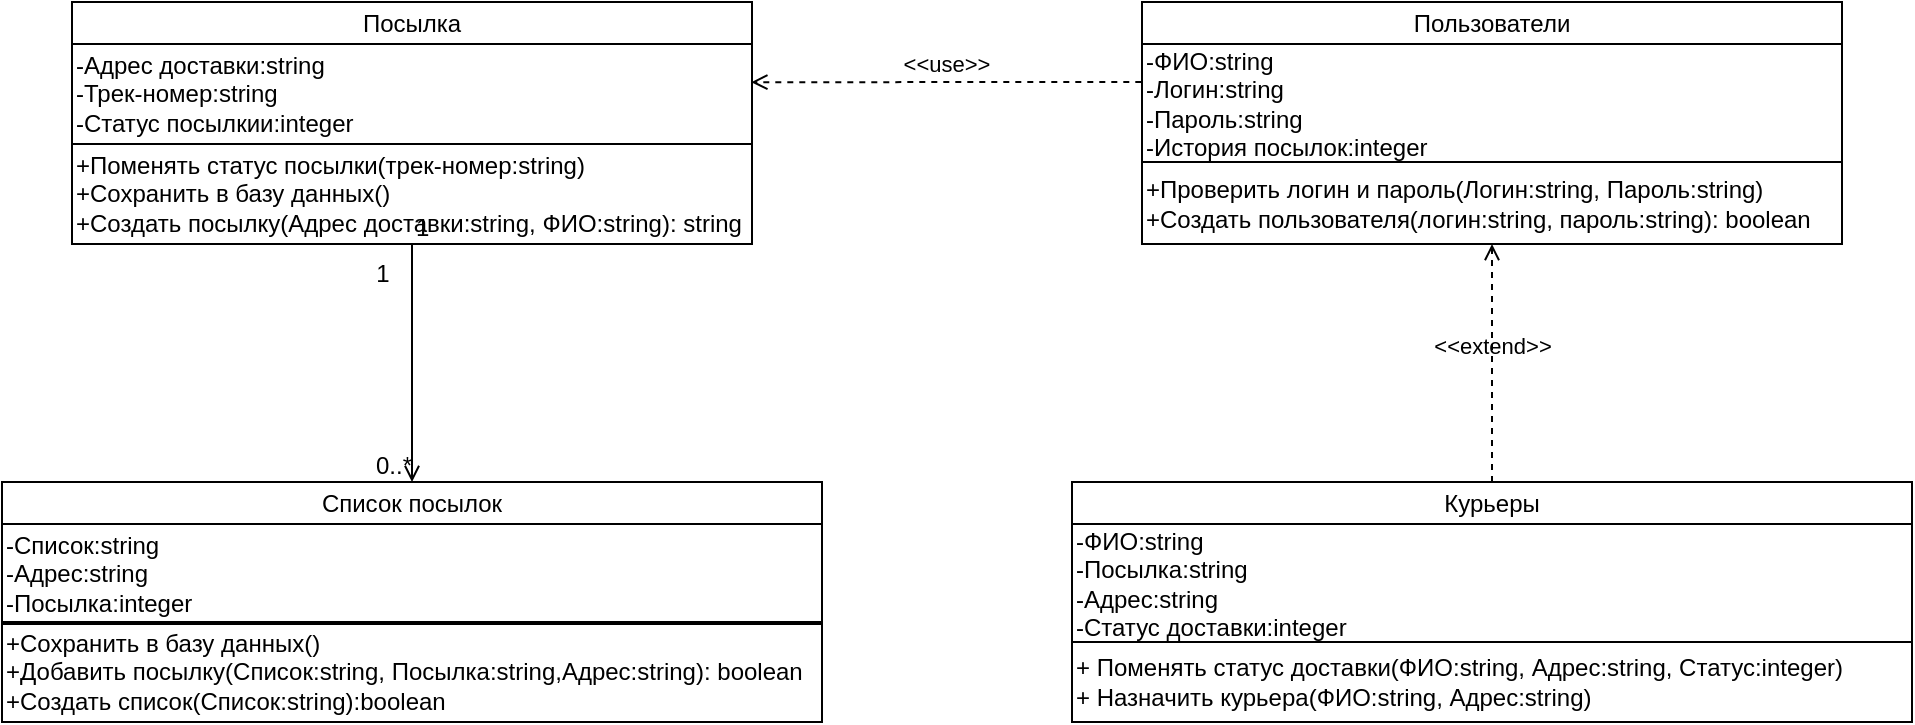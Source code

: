 <mxfile version="20.8.16" type="device"><diagram id="N-GADN3hEbA-36iFdk5G" name="Страница 1"><mxGraphModel dx="1206" dy="702" grid="1" gridSize="10" guides="1" tooltips="1" connect="1" arrows="1" fold="1" page="1" pageScale="1" pageWidth="827" pageHeight="1169" math="0" shadow="0"><root><mxCell id="0"/><mxCell id="1" parent="0"/><mxCell id="_x2d3OdvTluwQdjJRRmu-33" value="Курьеры" style="rounded=0;whiteSpace=wrap;html=1;" parent="1" vertex="1"><mxGeometry x="1280" y="320" width="420" height="21" as="geometry"/></mxCell><mxCell id="_x2d3OdvTluwQdjJRRmu-34" value="-ФИО:string&lt;br&gt;-Посылка:string&lt;br&gt;-Адрес:string&lt;br&gt;-Статус доставки:integer" style="rounded=0;whiteSpace=wrap;html=1;fillColor=none;align=left;" parent="1" vertex="1"><mxGeometry x="1280" y="341" width="420" height="59" as="geometry"/></mxCell><mxCell id="_x2d3OdvTluwQdjJRRmu-35" value="+ Поменять статус доставки(ФИО:string, Адрес:string, Статус:integer)&lt;br&gt;+ Назначить курьера(ФИО:string, Адрес:string)" style="rounded=0;whiteSpace=wrap;html=1;fillColor=none;align=left;" parent="1" vertex="1"><mxGeometry x="1280" y="400" width="420" height="40" as="geometry"/></mxCell><mxCell id="Vvzg8n7SUUfuNhNAA0qX-1" value="Посылка" style="rounded=0;whiteSpace=wrap;html=1;" parent="1" vertex="1"><mxGeometry x="780" y="80" width="340" height="21" as="geometry"/></mxCell><mxCell id="Vvzg8n7SUUfuNhNAA0qX-2" value="-Адрес доставки:string&lt;br&gt;-Трек-номер:string&lt;br&gt;-Статус посылкии:integer" style="rounded=0;whiteSpace=wrap;html=1;fillColor=none;align=left;" parent="1" vertex="1"><mxGeometry x="780" y="101" width="340" height="50" as="geometry"/></mxCell><mxCell id="Vvzg8n7SUUfuNhNAA0qX-3" value="+Поменять статус посылки(трек-номер:string)&lt;br&gt;+Сохранить в базу данных()&lt;br&gt;+Создать посылку(Адрес доставки:string, ФИО:string): string" style="rounded=0;whiteSpace=wrap;html=1;fillColor=none;align=left;" parent="1" vertex="1"><mxGeometry x="780" y="151" width="340" height="50" as="geometry"/></mxCell><mxCell id="Vvzg8n7SUUfuNhNAA0qX-4" value="Пользователи" style="rounded=0;whiteSpace=wrap;html=1;" parent="1" vertex="1"><mxGeometry x="1315" y="80" width="350" height="21" as="geometry"/></mxCell><mxCell id="Vvzg8n7SUUfuNhNAA0qX-5" value="-ФИО:string&lt;br&gt;-Логин:string&lt;br&gt;-Пароль:string&lt;br&gt;-История посылок:integer" style="rounded=0;whiteSpace=wrap;html=1;fillColor=none;align=left;" parent="1" vertex="1"><mxGeometry x="1315" y="101" width="350" height="59" as="geometry"/></mxCell><mxCell id="Vvzg8n7SUUfuNhNAA0qX-6" value="+Проверить логин и пароль(Логин:string, Пароль:string)&lt;br&gt;+Создать пользователя(логин:string, пароль:string): boolean" style="rounded=0;whiteSpace=wrap;html=1;fillColor=none;align=left;" parent="1" vertex="1"><mxGeometry x="1315" y="160" width="350" height="41" as="geometry"/></mxCell><mxCell id="Vvzg8n7SUUfuNhNAA0qX-7" value="Список посылок" style="rounded=0;whiteSpace=wrap;html=1;" parent="1" vertex="1"><mxGeometry x="745" y="320" width="410" height="21" as="geometry"/></mxCell><mxCell id="Vvzg8n7SUUfuNhNAA0qX-8" value="-Список:string&lt;br&gt;-Адрес:string&lt;br&gt;-Посылка:integer" style="rounded=0;whiteSpace=wrap;html=1;fillColor=none;align=left;" parent="1" vertex="1"><mxGeometry x="745" y="341" width="410" height="50" as="geometry"/></mxCell><mxCell id="Vvzg8n7SUUfuNhNAA0qX-10" value="+Сохранить в базу данных()&lt;br&gt;+Добавить посылку(Список:string, Посылка:string,Адрес:string): boolean&lt;br&gt;+Создать список(Список:string):boolean" style="rounded=0;whiteSpace=wrap;html=1;fillColor=none;align=left;" parent="1" vertex="1"><mxGeometry x="745" y="390" width="410" height="50" as="geometry"/></mxCell><mxCell id="Vvzg8n7SUUfuNhNAA0qX-11" value="&amp;lt;&amp;lt;extend&amp;gt;&amp;gt;" style="html=1;verticalAlign=bottom;labelBackgroundColor=none;endArrow=open;endFill=0;dashed=1;rounded=0;exitX=0.5;exitY=0;exitDx=0;exitDy=0;entryX=0.5;entryY=1;entryDx=0;entryDy=0;" parent="1" source="_x2d3OdvTluwQdjJRRmu-33" target="Vvzg8n7SUUfuNhNAA0qX-6" edge="1"><mxGeometry width="160" relative="1" as="geometry"><mxPoint x="1040" y="490.5" as="sourcePoint"/><mxPoint x="920" y="490.5" as="targetPoint"/></mxGeometry></mxCell><mxCell id="Vvzg8n7SUUfuNhNAA0qX-12" value="&amp;lt;&amp;lt;use&amp;gt;&amp;gt;" style="html=1;verticalAlign=bottom;labelBackgroundColor=none;endArrow=open;endFill=0;dashed=1;rounded=0;entryX=0.999;entryY=0.382;entryDx=0;entryDy=0;entryPerimeter=0;exitX=-0.001;exitY=0.322;exitDx=0;exitDy=0;exitPerimeter=0;" parent="1" source="Vvzg8n7SUUfuNhNAA0qX-5" target="Vvzg8n7SUUfuNhNAA0qX-2" edge="1"><mxGeometry width="160" relative="1" as="geometry"><mxPoint x="1330" y="126" as="sourcePoint"/><mxPoint x="840" y="351" as="targetPoint"/></mxGeometry></mxCell><mxCell id="Vvzg8n7SUUfuNhNAA0qX-13" value="" style="endArrow=open;html=1;rounded=0;align=center;verticalAlign=top;endFill=0;labelBackgroundColor=none;entryX=0.5;entryY=0;entryDx=0;entryDy=0;" parent="1" source="Vvzg8n7SUUfuNhNAA0qX-3" target="Vvzg8n7SUUfuNhNAA0qX-7" edge="1"><mxGeometry relative="1" as="geometry"><mxPoint x="920" y="326" as="sourcePoint"/><mxPoint x="1040" y="326" as="targetPoint"/></mxGeometry></mxCell><mxCell id="Vvzg8n7SUUfuNhNAA0qX-14" value="1" style="resizable=0;html=1;align=left;verticalAlign=bottom;labelBackgroundColor=none;" parent="Vvzg8n7SUUfuNhNAA0qX-13" connectable="0" vertex="1"><mxGeometry x="-1" relative="1" as="geometry"/></mxCell><mxCell id="Vvzg8n7SUUfuNhNAA0qX-15" value="0..*" style="resizable=0;html=1;align=right;verticalAlign=bottom;labelBackgroundColor=none;" parent="Vvzg8n7SUUfuNhNAA0qX-13" connectable="0" vertex="1"><mxGeometry x="1" relative="1" as="geometry"/></mxCell><mxCell id="Eytcbb4DI3VDIwU61ryS-1" value="1" style="text;html=1;align=center;verticalAlign=middle;resizable=0;points=[];autosize=1;strokeColor=none;fillColor=none;" parent="1" vertex="1"><mxGeometry x="920" y="201" width="30" height="30" as="geometry"/></mxCell></root></mxGraphModel></diagram></mxfile>